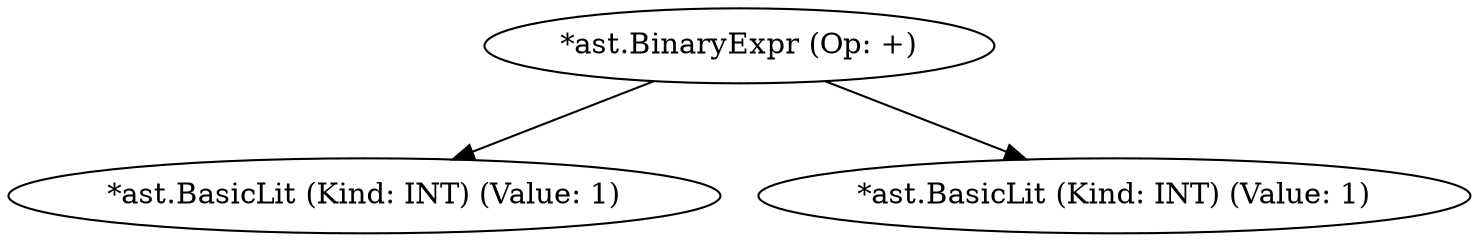 digraph {
	args1[label="*ast.BinaryExpr (Op: +)"];
	lhs[label="*ast.BasicLit (Kind: INT) (Value: 1)"];
	rhs[label="*ast.BasicLit (Kind: INT) (Value: 1)"];

	args1->lhs;
	args1->rhs;
}